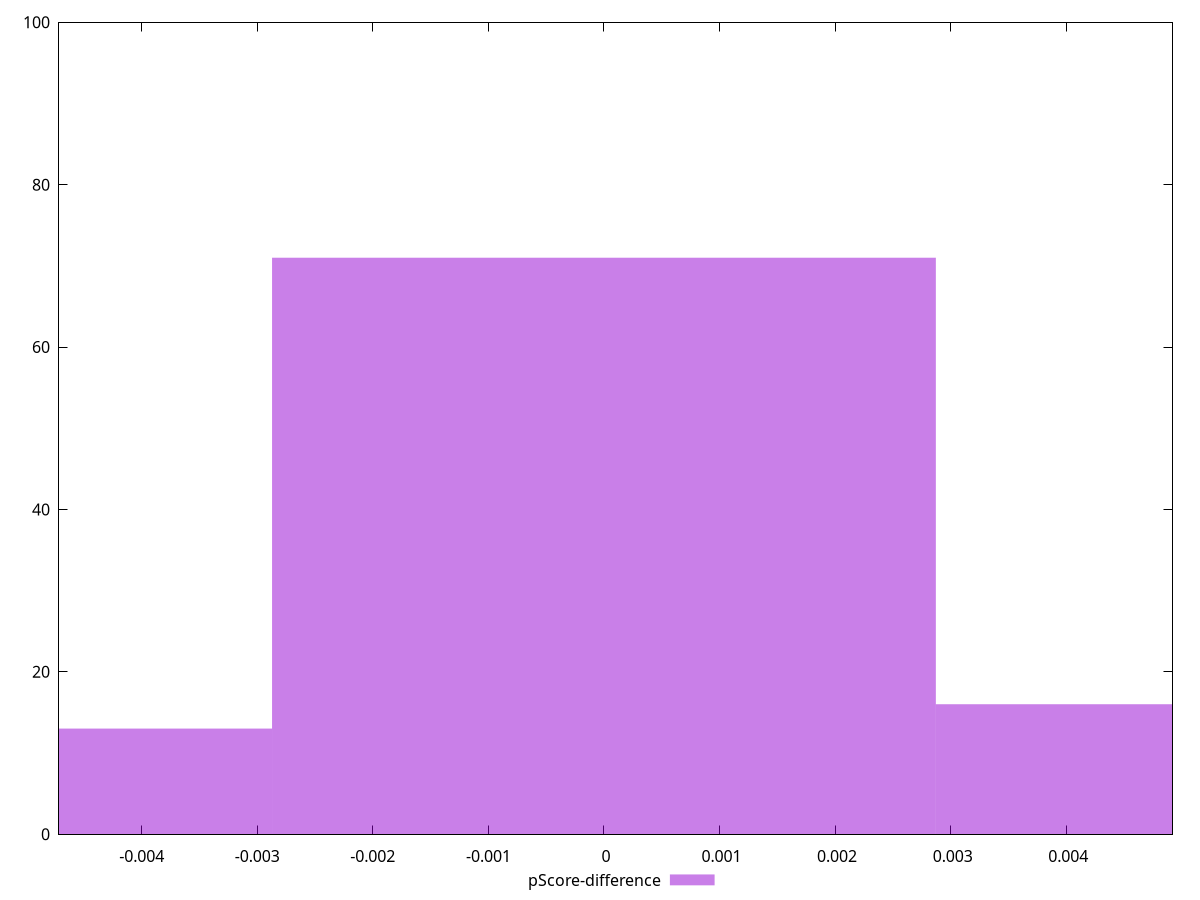 reset

$pScoreDifference <<EOF
0 71
0.00574344940150466 16
-0.00574344940150466 13
EOF

set key outside below
set boxwidth 0.00574344940150466
set xrange [-0.004715167670469644:0.004919384496613222]
set yrange [0:100]
set trange [0:100]
set style fill transparent solid 0.5 noborder
set terminal svg size 640, 490 enhanced background rgb 'white'
set output "reports/report_00033_2021-03-01T14-23-16.841Z/bootup-time/samples/astro-cached/pScore-difference/histogram.svg"

plot $pScoreDifference title "pScore-difference" with boxes

reset
